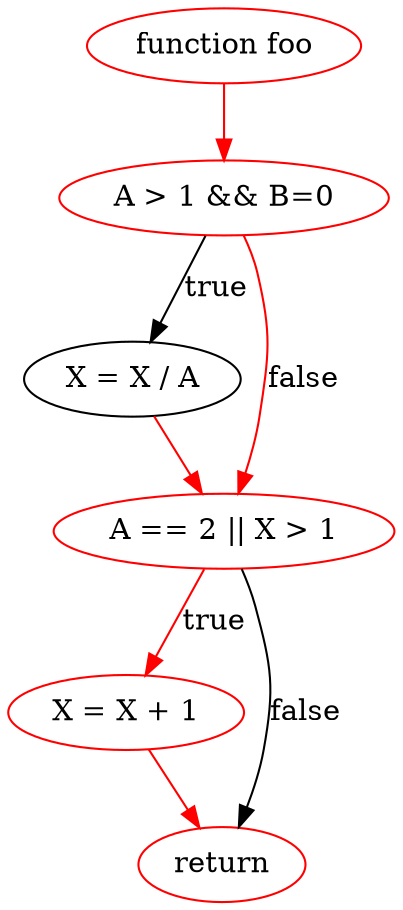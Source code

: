 digraph path2 {
a [label="function foo" color=red];
b [label="A > 1 && B=0" color=red];
c [label="X = X / A"];
d [label="A == 2 || X > 1" color=red];
e [label="X = X + 1" color=red];
f [label="return" color=red];
a -> b [color="red"];
b -> c [label="true"];
b -> d [label="false" color=red];
c -> d [color=red];
d -> e [label="true" color=red];
e -> f [color=red];
d -> f [label="false"];
}